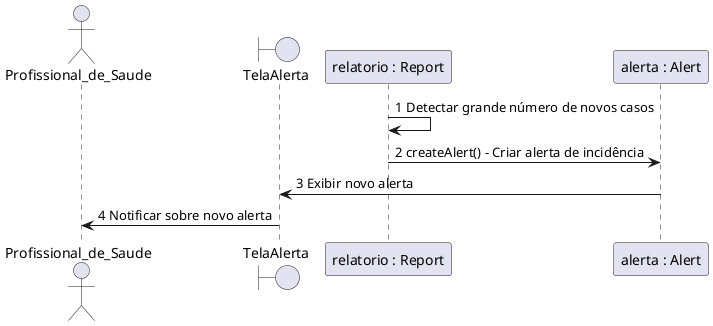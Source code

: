@startuml
actor Profissional_de_Saude
boundary TelaAlerta
participant "relatorio : Report" as Report
participant "alerta : Alert" as Alert

Report -> Report : 1 Detectar grande número de novos casos
Report -> Alert : 2 createAlert() - Criar alerta de incidência
Alert -> TelaAlerta : 3 Exibir novo alerta
TelaAlerta -> Profissional_de_Saude : 4 Notificar sobre novo alerta
@enduml